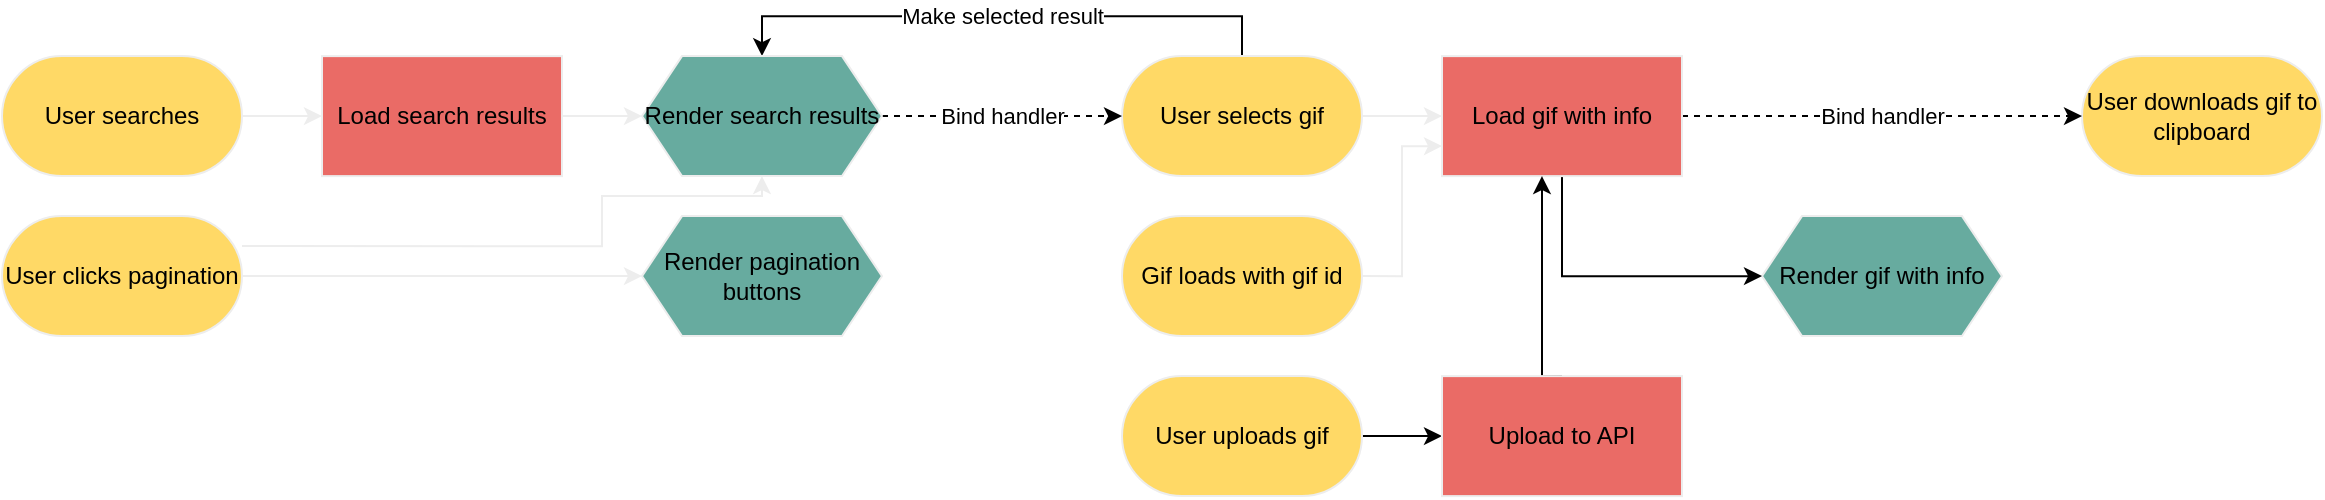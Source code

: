 <mxfile version="21.5.0" type="github">
  <diagram name="Page-1" id="3kxuHKP945oKUsd8io5F">
    <mxGraphModel dx="1430" dy="867" grid="1" gridSize="10" guides="1" tooltips="1" connect="1" arrows="1" fold="1" page="1" pageScale="1" pageWidth="827" pageHeight="1169" math="0" shadow="0">
      <root>
        <mxCell id="0" />
        <mxCell id="1" parent="0" />
        <mxCell id="VkCF5_UI2aRoA29mo4XA-18" value="" style="edgeStyle=orthogonalEdgeStyle;rounded=0;orthogonalLoop=1;jettySize=auto;html=1;strokeColor=#EDEDED;" parent="1" source="VkCF5_UI2aRoA29mo4XA-1" target="VkCF5_UI2aRoA29mo4XA-8" edge="1">
          <mxGeometry relative="1" as="geometry" />
        </mxCell>
        <mxCell id="VkCF5_UI2aRoA29mo4XA-1" value="User searches" style="rounded=1;whiteSpace=wrap;html=1;arcSize=50;fillColor=#FFD966;fontColor=#000000;strokeColor=#EDEDED;" parent="1" vertex="1">
          <mxGeometry x="40" y="80.06" width="120" height="60" as="geometry" />
        </mxCell>
        <mxCell id="VkCF5_UI2aRoA29mo4XA-17" value="" style="edgeStyle=orthogonalEdgeStyle;rounded=0;orthogonalLoop=1;jettySize=auto;html=1;strokeColor=#EDEDED;" parent="1" source="VkCF5_UI2aRoA29mo4XA-2" target="VkCF5_UI2aRoA29mo4XA-13" edge="1">
          <mxGeometry relative="1" as="geometry" />
        </mxCell>
        <mxCell id="VkCF5_UI2aRoA29mo4XA-23" value="Make selected result" style="edgeStyle=orthogonalEdgeStyle;rounded=0;orthogonalLoop=1;jettySize=auto;html=1;exitX=0.5;exitY=0;exitDx=0;exitDy=0;entryX=0.5;entryY=0;entryDx=0;entryDy=0;labelBorderColor=none;" parent="1" source="VkCF5_UI2aRoA29mo4XA-2" target="VkCF5_UI2aRoA29mo4XA-10" edge="1">
          <mxGeometry relative="1" as="geometry" />
        </mxCell>
        <mxCell id="VkCF5_UI2aRoA29mo4XA-2" value="User selects gif" style="rounded=1;whiteSpace=wrap;html=1;arcSize=50;fillColor=#FFD966;fontColor=#000000;strokeColor=#EDEDED;" parent="1" vertex="1">
          <mxGeometry x="600" y="80.06" width="120" height="60" as="geometry" />
        </mxCell>
        <mxCell id="VkCF5_UI2aRoA29mo4XA-16" style="edgeStyle=orthogonalEdgeStyle;rounded=0;orthogonalLoop=1;jettySize=auto;html=1;exitX=1;exitY=0.5;exitDx=0;exitDy=0;entryX=0;entryY=0.75;entryDx=0;entryDy=0;strokeColor=#EDEDED;" parent="1" source="VkCF5_UI2aRoA29mo4XA-3" target="VkCF5_UI2aRoA29mo4XA-13" edge="1">
          <mxGeometry relative="1" as="geometry" />
        </mxCell>
        <mxCell id="VkCF5_UI2aRoA29mo4XA-3" value="Gif loads with gif id" style="rounded=1;whiteSpace=wrap;html=1;arcSize=50;fillColor=#FFD966;fontColor=#000000;strokeColor=#EDEDED;" parent="1" vertex="1">
          <mxGeometry x="600" y="160.06" width="120" height="60" as="geometry" />
        </mxCell>
        <mxCell id="VkCF5_UI2aRoA29mo4XA-20" style="edgeStyle=orthogonalEdgeStyle;rounded=0;orthogonalLoop=1;jettySize=auto;html=1;exitX=1;exitY=0.5;exitDx=0;exitDy=0;entryX=0;entryY=0.5;entryDx=0;entryDy=0;strokeColor=#EDEDED;" parent="1" source="VkCF5_UI2aRoA29mo4XA-4" target="VkCF5_UI2aRoA29mo4XA-11" edge="1">
          <mxGeometry relative="1" as="geometry" />
        </mxCell>
        <mxCell id="VkCF5_UI2aRoA29mo4XA-21" style="edgeStyle=orthogonalEdgeStyle;rounded=0;orthogonalLoop=1;jettySize=auto;html=1;exitX=1;exitY=0.25;exitDx=0;exitDy=0;entryX=0.5;entryY=1;entryDx=0;entryDy=0;strokeColor=#EDEDED;" parent="1" source="VkCF5_UI2aRoA29mo4XA-4" target="VkCF5_UI2aRoA29mo4XA-10" edge="1">
          <mxGeometry relative="1" as="geometry">
            <Array as="points">
              <mxPoint x="340" y="175.06" />
              <mxPoint x="340" y="150.06" />
              <mxPoint x="420" y="150.06" />
            </Array>
          </mxGeometry>
        </mxCell>
        <mxCell id="VkCF5_UI2aRoA29mo4XA-4" value="User clicks pagination" style="rounded=1;whiteSpace=wrap;html=1;arcSize=50;fillColor=#FFD966;fontColor=#000000;strokeColor=#EDEDED;" parent="1" vertex="1">
          <mxGeometry x="40" y="160.06" width="120" height="60" as="geometry" />
        </mxCell>
        <mxCell id="VkCF5_UI2aRoA29mo4XA-28" style="edgeStyle=orthogonalEdgeStyle;rounded=0;orthogonalLoop=1;jettySize=auto;html=1;exitX=1;exitY=0.5;exitDx=0;exitDy=0;entryX=0;entryY=0.5;entryDx=0;entryDy=0;" parent="1" source="VkCF5_UI2aRoA29mo4XA-5" target="VkCF5_UI2aRoA29mo4XA-25" edge="1">
          <mxGeometry relative="1" as="geometry" />
        </mxCell>
        <mxCell id="VkCF5_UI2aRoA29mo4XA-5" value="User uploads gif&lt;br&gt;" style="rounded=1;whiteSpace=wrap;html=1;arcSize=50;fillColor=#FFD966;fontColor=#000000;strokeColor=#EDEDED;" parent="1" vertex="1">
          <mxGeometry x="600" y="240.06" width="120" height="60" as="geometry" />
        </mxCell>
        <mxCell id="VkCF5_UI2aRoA29mo4XA-6" value="User downloads gif to clipboard" style="rounded=1;whiteSpace=wrap;html=1;arcSize=50;fillColor=#FFD966;fontColor=#000000;strokeColor=#EDEDED;" parent="1" vertex="1">
          <mxGeometry x="1080" y="80.06" width="120" height="60" as="geometry" />
        </mxCell>
        <mxCell id="VkCF5_UI2aRoA29mo4XA-19" value="" style="edgeStyle=orthogonalEdgeStyle;rounded=0;orthogonalLoop=1;jettySize=auto;html=1;strokeColor=#EDEDED;" parent="1" source="VkCF5_UI2aRoA29mo4XA-8" target="VkCF5_UI2aRoA29mo4XA-10" edge="1">
          <mxGeometry relative="1" as="geometry" />
        </mxCell>
        <mxCell id="VkCF5_UI2aRoA29mo4XA-8" value="Load search results" style="rounded=0;whiteSpace=wrap;html=1;fillColor=#EA6B66;fontColor=#000000;strokeColor=#EDEDED;" parent="1" vertex="1">
          <mxGeometry x="200" y="80.06" width="120" height="60" as="geometry" />
        </mxCell>
        <mxCell id="VkCF5_UI2aRoA29mo4XA-24" value="Bind handler" style="edgeStyle=orthogonalEdgeStyle;rounded=0;orthogonalLoop=1;jettySize=auto;html=1;exitX=1;exitY=0.5;exitDx=0;exitDy=0;entryX=0;entryY=0.5;entryDx=0;entryDy=0;dashed=1;" parent="1" source="VkCF5_UI2aRoA29mo4XA-10" target="VkCF5_UI2aRoA29mo4XA-2" edge="1">
          <mxGeometry relative="1" as="geometry">
            <mxPoint as="offset" />
          </mxGeometry>
        </mxCell>
        <mxCell id="VkCF5_UI2aRoA29mo4XA-10" value="Render search results" style="shape=hexagon;perimeter=hexagonPerimeter2;whiteSpace=wrap;html=1;fixedSize=1;fillColor=#67AB9F;fontColor=#000000;strokeColor=#EDEDED;" parent="1" vertex="1">
          <mxGeometry x="360" y="80.06" width="120" height="60" as="geometry" />
        </mxCell>
        <mxCell id="VkCF5_UI2aRoA29mo4XA-11" value="Render pagination buttons" style="shape=hexagon;perimeter=hexagonPerimeter2;whiteSpace=wrap;html=1;fixedSize=1;fillColor=#67AB9F;fontColor=#000000;strokeColor=#EDEDED;" parent="1" vertex="1">
          <mxGeometry x="360" y="160.06" width="120" height="60" as="geometry" />
        </mxCell>
        <mxCell id="VkCF5_UI2aRoA29mo4XA-12" value="Render gif with info" style="shape=hexagon;perimeter=hexagonPerimeter2;whiteSpace=wrap;html=1;fixedSize=1;fillColor=#67AB9F;fontColor=#000000;strokeColor=#EDEDED;" parent="1" vertex="1">
          <mxGeometry x="920" y="160.06" width="120" height="60" as="geometry" />
        </mxCell>
        <mxCell id="VkCF5_UI2aRoA29mo4XA-33" value="Bind handler" style="edgeStyle=orthogonalEdgeStyle;rounded=0;orthogonalLoop=1;jettySize=auto;html=1;exitX=1;exitY=0.5;exitDx=0;exitDy=0;entryX=0;entryY=0.5;entryDx=0;entryDy=0;dashed=1;" parent="1" source="VkCF5_UI2aRoA29mo4XA-13" target="VkCF5_UI2aRoA29mo4XA-6" edge="1">
          <mxGeometry relative="1" as="geometry" />
        </mxCell>
        <mxCell id="VkCF5_UI2aRoA29mo4XA-35" style="edgeStyle=orthogonalEdgeStyle;rounded=0;orthogonalLoop=1;jettySize=auto;html=1;exitX=0.5;exitY=1;exitDx=0;exitDy=0;entryX=0;entryY=0.5;entryDx=0;entryDy=0;" parent="1" source="VkCF5_UI2aRoA29mo4XA-13" target="VkCF5_UI2aRoA29mo4XA-12" edge="1">
          <mxGeometry relative="1" as="geometry" />
        </mxCell>
        <mxCell id="VkCF5_UI2aRoA29mo4XA-13" value="Load gif with info" style="rounded=0;whiteSpace=wrap;html=1;fillColor=#EA6B66;fontColor=#000000;strokeColor=#EDEDED;" parent="1" vertex="1">
          <mxGeometry x="760" y="80.06" width="120" height="60" as="geometry" />
        </mxCell>
        <mxCell id="VkCF5_UI2aRoA29mo4XA-34" style="edgeStyle=orthogonalEdgeStyle;rounded=0;orthogonalLoop=1;jettySize=auto;html=1;exitX=0.5;exitY=0;exitDx=0;exitDy=0;" parent="1" source="VkCF5_UI2aRoA29mo4XA-25" target="VkCF5_UI2aRoA29mo4XA-13" edge="1">
          <mxGeometry relative="1" as="geometry">
            <Array as="points">
              <mxPoint x="810" y="240.06" />
            </Array>
          </mxGeometry>
        </mxCell>
        <mxCell id="VkCF5_UI2aRoA29mo4XA-25" value="Upload to API" style="rounded=0;whiteSpace=wrap;html=1;fillColor=#EA6B66;fontColor=#000000;strokeColor=#EDEDED;" parent="1" vertex="1">
          <mxGeometry x="760" y="240.06" width="120" height="60" as="geometry" />
        </mxCell>
      </root>
    </mxGraphModel>
  </diagram>
</mxfile>
